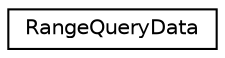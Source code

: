 digraph G
{
  edge [fontname="Helvetica",fontsize="10",labelfontname="Helvetica",labelfontsize="10"];
  node [fontname="Helvetica",fontsize="10",shape=record];
  rankdir=LR;
  Node1 [label="RangeQueryData",height=0.2,width=0.4,color="black", fillcolor="white", style="filled",URL="$d2/d6e/structRangeQueryData.html"];
}
